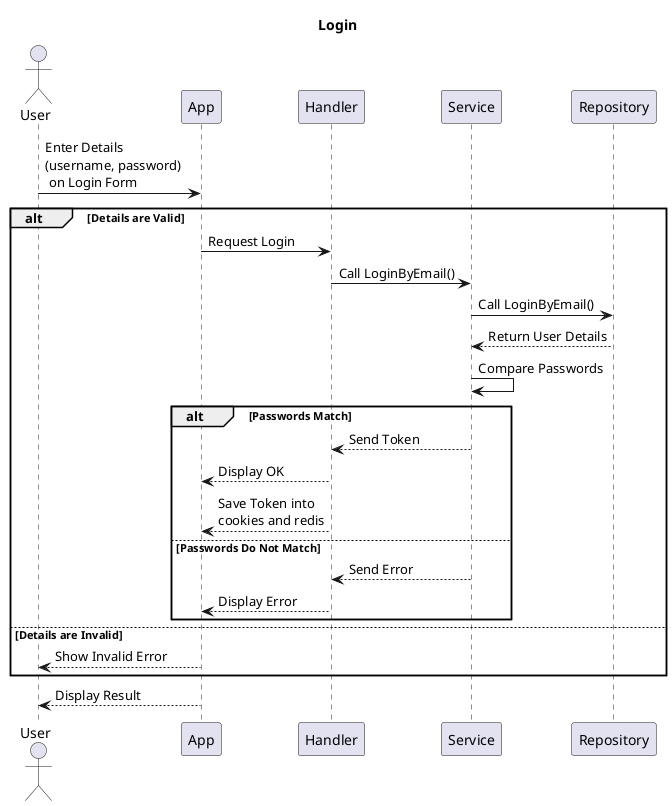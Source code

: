 @startuml login
title Login

actor User
participant "App" as A
participant "Handler" as H
participant "Service" as S
participant "Repository" as R

User -> A: Enter Details \n(username, password) \n on Login Form
alt Details are Valid
    A -> H: Request Login
    H -> S: Call LoginByEmail()
    S -> R: Call LoginByEmail()
    R --> S: Return User Details
    S -> S: Compare Passwords
    alt Passwords Match
        S --> H: Send Token
        H --> A: Display OK
        H --> A: Save Token into \ncookies and redis
    else Passwords Do Not Match
        S --> H: Send Error
        H --> A: Display Error
    end
else Details are Invalid
    A --> User: Show Invalid Error
end
User <-- A: Display Result

@enduml
